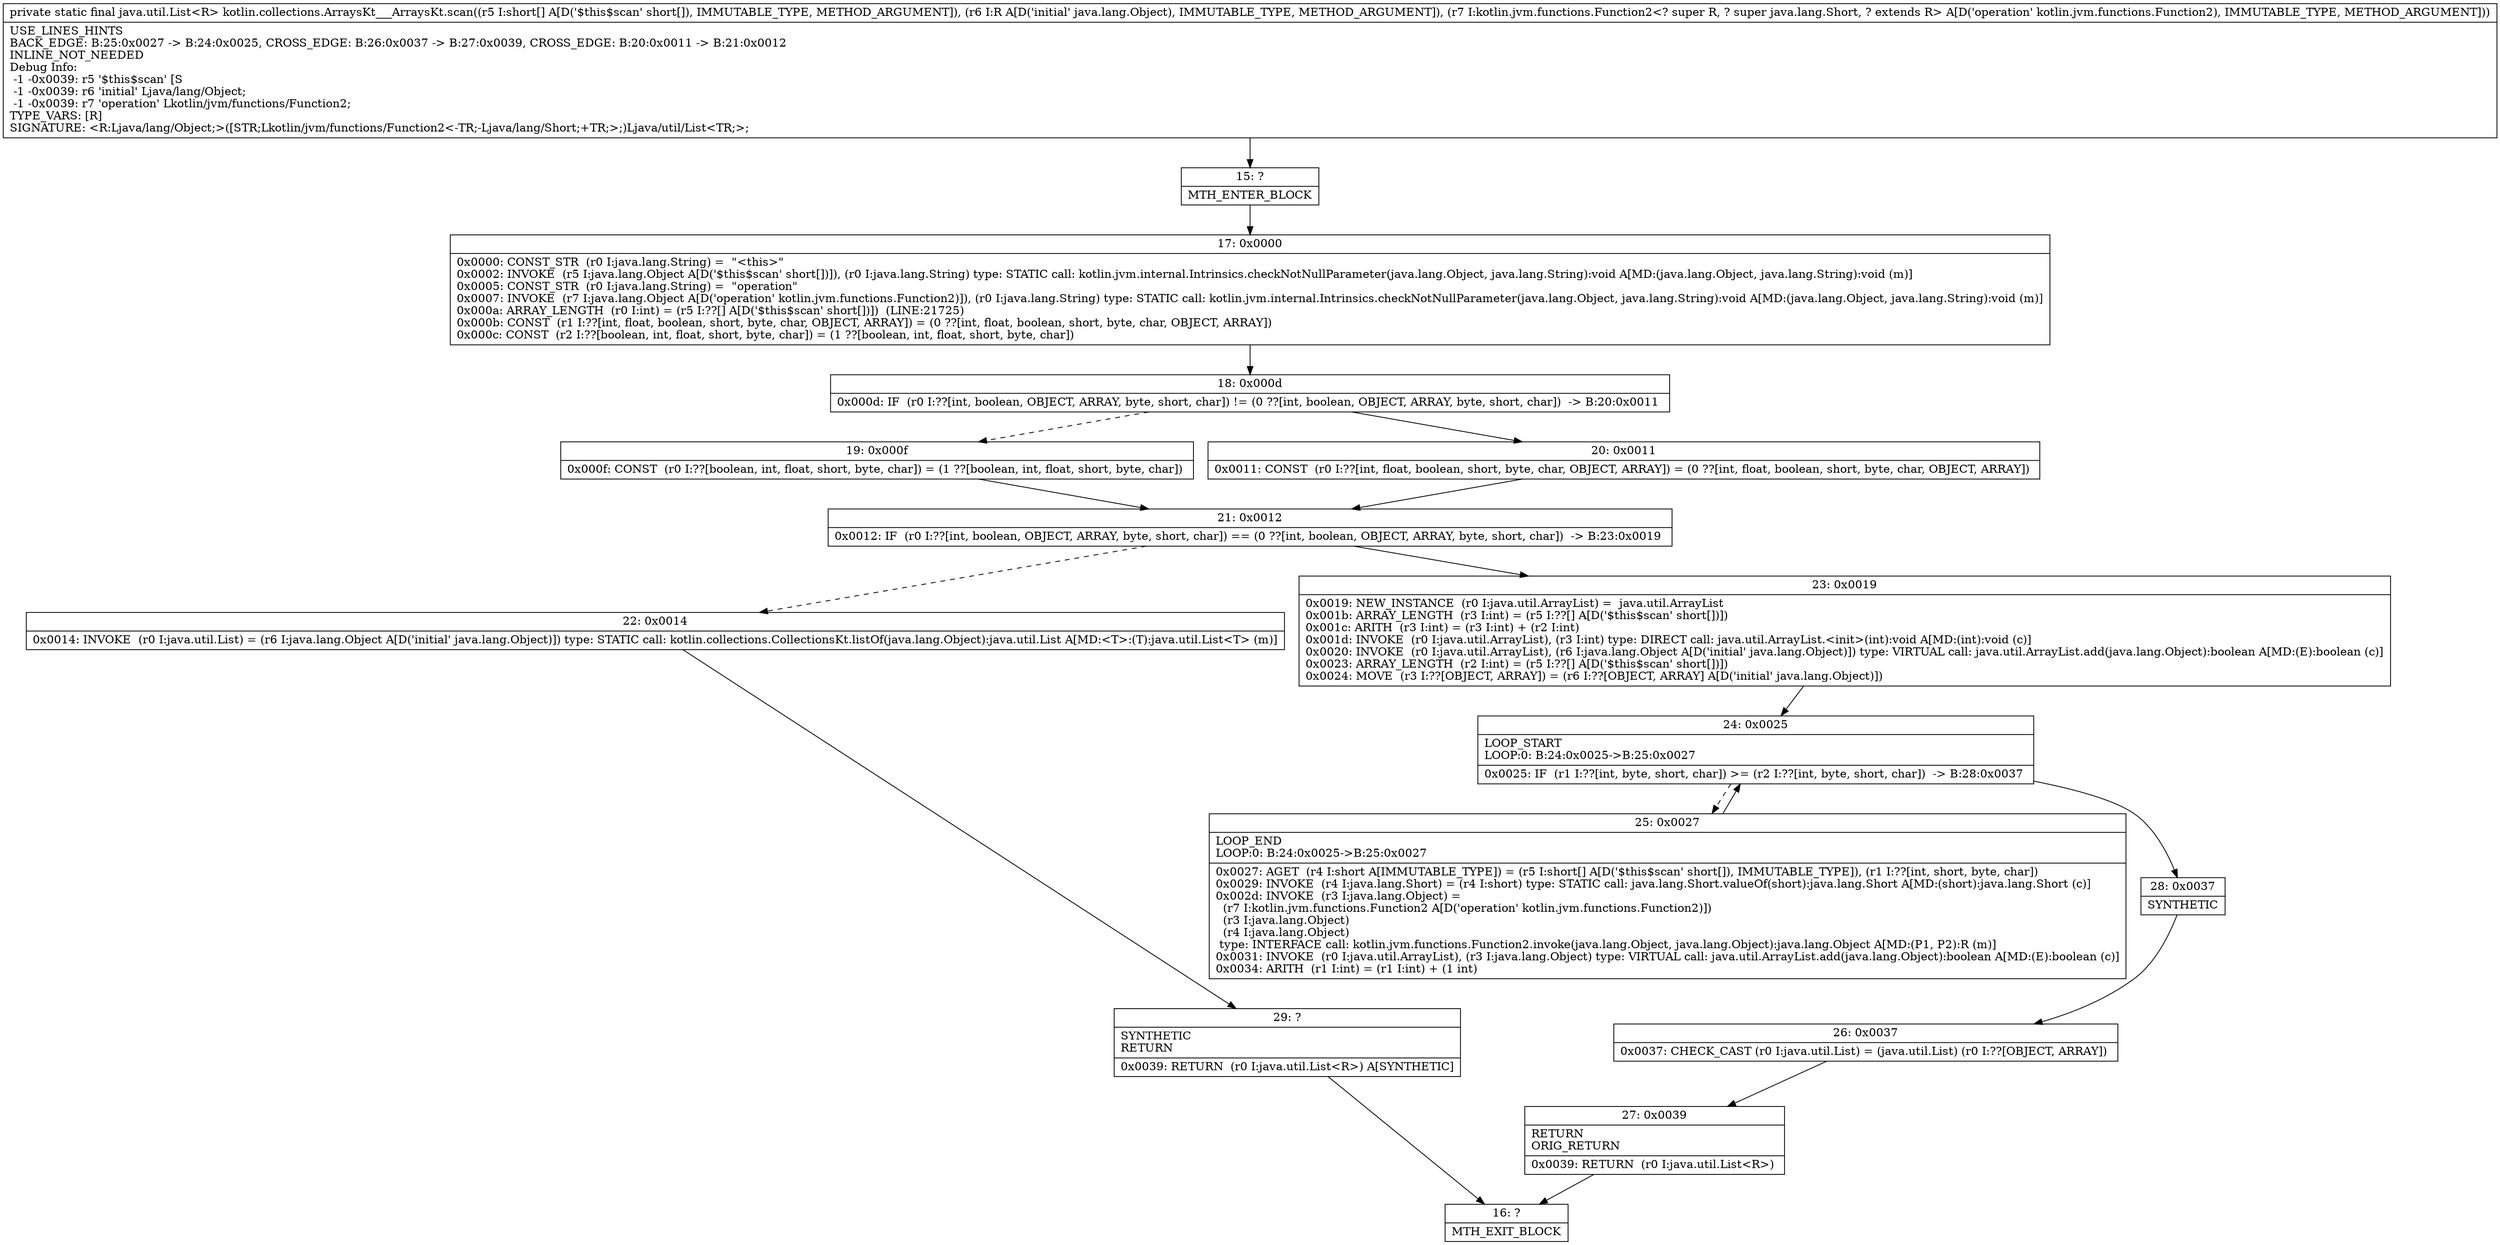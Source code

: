 digraph "CFG forkotlin.collections.ArraysKt___ArraysKt.scan([SLjava\/lang\/Object;Lkotlin\/jvm\/functions\/Function2;)Ljava\/util\/List;" {
Node_15 [shape=record,label="{15\:\ ?|MTH_ENTER_BLOCK\l}"];
Node_17 [shape=record,label="{17\:\ 0x0000|0x0000: CONST_STR  (r0 I:java.lang.String) =  \"\<this\>\" \l0x0002: INVOKE  (r5 I:java.lang.Object A[D('$this$scan' short[])]), (r0 I:java.lang.String) type: STATIC call: kotlin.jvm.internal.Intrinsics.checkNotNullParameter(java.lang.Object, java.lang.String):void A[MD:(java.lang.Object, java.lang.String):void (m)]\l0x0005: CONST_STR  (r0 I:java.lang.String) =  \"operation\" \l0x0007: INVOKE  (r7 I:java.lang.Object A[D('operation' kotlin.jvm.functions.Function2)]), (r0 I:java.lang.String) type: STATIC call: kotlin.jvm.internal.Intrinsics.checkNotNullParameter(java.lang.Object, java.lang.String):void A[MD:(java.lang.Object, java.lang.String):void (m)]\l0x000a: ARRAY_LENGTH  (r0 I:int) = (r5 I:??[] A[D('$this$scan' short[])])  (LINE:21725)\l0x000b: CONST  (r1 I:??[int, float, boolean, short, byte, char, OBJECT, ARRAY]) = (0 ??[int, float, boolean, short, byte, char, OBJECT, ARRAY]) \l0x000c: CONST  (r2 I:??[boolean, int, float, short, byte, char]) = (1 ??[boolean, int, float, short, byte, char]) \l}"];
Node_18 [shape=record,label="{18\:\ 0x000d|0x000d: IF  (r0 I:??[int, boolean, OBJECT, ARRAY, byte, short, char]) != (0 ??[int, boolean, OBJECT, ARRAY, byte, short, char])  \-\> B:20:0x0011 \l}"];
Node_19 [shape=record,label="{19\:\ 0x000f|0x000f: CONST  (r0 I:??[boolean, int, float, short, byte, char]) = (1 ??[boolean, int, float, short, byte, char]) \l}"];
Node_21 [shape=record,label="{21\:\ 0x0012|0x0012: IF  (r0 I:??[int, boolean, OBJECT, ARRAY, byte, short, char]) == (0 ??[int, boolean, OBJECT, ARRAY, byte, short, char])  \-\> B:23:0x0019 \l}"];
Node_22 [shape=record,label="{22\:\ 0x0014|0x0014: INVOKE  (r0 I:java.util.List) = (r6 I:java.lang.Object A[D('initial' java.lang.Object)]) type: STATIC call: kotlin.collections.CollectionsKt.listOf(java.lang.Object):java.util.List A[MD:\<T\>:(T):java.util.List\<T\> (m)]\l}"];
Node_29 [shape=record,label="{29\:\ ?|SYNTHETIC\lRETURN\l|0x0039: RETURN  (r0 I:java.util.List\<R\>) A[SYNTHETIC]\l}"];
Node_16 [shape=record,label="{16\:\ ?|MTH_EXIT_BLOCK\l}"];
Node_23 [shape=record,label="{23\:\ 0x0019|0x0019: NEW_INSTANCE  (r0 I:java.util.ArrayList) =  java.util.ArrayList \l0x001b: ARRAY_LENGTH  (r3 I:int) = (r5 I:??[] A[D('$this$scan' short[])]) \l0x001c: ARITH  (r3 I:int) = (r3 I:int) + (r2 I:int) \l0x001d: INVOKE  (r0 I:java.util.ArrayList), (r3 I:int) type: DIRECT call: java.util.ArrayList.\<init\>(int):void A[MD:(int):void (c)]\l0x0020: INVOKE  (r0 I:java.util.ArrayList), (r6 I:java.lang.Object A[D('initial' java.lang.Object)]) type: VIRTUAL call: java.util.ArrayList.add(java.lang.Object):boolean A[MD:(E):boolean (c)]\l0x0023: ARRAY_LENGTH  (r2 I:int) = (r5 I:??[] A[D('$this$scan' short[])]) \l0x0024: MOVE  (r3 I:??[OBJECT, ARRAY]) = (r6 I:??[OBJECT, ARRAY] A[D('initial' java.lang.Object)]) \l}"];
Node_24 [shape=record,label="{24\:\ 0x0025|LOOP_START\lLOOP:0: B:24:0x0025\-\>B:25:0x0027\l|0x0025: IF  (r1 I:??[int, byte, short, char]) \>= (r2 I:??[int, byte, short, char])  \-\> B:28:0x0037 \l}"];
Node_25 [shape=record,label="{25\:\ 0x0027|LOOP_END\lLOOP:0: B:24:0x0025\-\>B:25:0x0027\l|0x0027: AGET  (r4 I:short A[IMMUTABLE_TYPE]) = (r5 I:short[] A[D('$this$scan' short[]), IMMUTABLE_TYPE]), (r1 I:??[int, short, byte, char]) \l0x0029: INVOKE  (r4 I:java.lang.Short) = (r4 I:short) type: STATIC call: java.lang.Short.valueOf(short):java.lang.Short A[MD:(short):java.lang.Short (c)]\l0x002d: INVOKE  (r3 I:java.lang.Object) = \l  (r7 I:kotlin.jvm.functions.Function2 A[D('operation' kotlin.jvm.functions.Function2)])\l  (r3 I:java.lang.Object)\l  (r4 I:java.lang.Object)\l type: INTERFACE call: kotlin.jvm.functions.Function2.invoke(java.lang.Object, java.lang.Object):java.lang.Object A[MD:(P1, P2):R (m)]\l0x0031: INVOKE  (r0 I:java.util.ArrayList), (r3 I:java.lang.Object) type: VIRTUAL call: java.util.ArrayList.add(java.lang.Object):boolean A[MD:(E):boolean (c)]\l0x0034: ARITH  (r1 I:int) = (r1 I:int) + (1 int) \l}"];
Node_28 [shape=record,label="{28\:\ 0x0037|SYNTHETIC\l}"];
Node_26 [shape=record,label="{26\:\ 0x0037|0x0037: CHECK_CAST (r0 I:java.util.List) = (java.util.List) (r0 I:??[OBJECT, ARRAY]) \l}"];
Node_27 [shape=record,label="{27\:\ 0x0039|RETURN\lORIG_RETURN\l|0x0039: RETURN  (r0 I:java.util.List\<R\>) \l}"];
Node_20 [shape=record,label="{20\:\ 0x0011|0x0011: CONST  (r0 I:??[int, float, boolean, short, byte, char, OBJECT, ARRAY]) = (0 ??[int, float, boolean, short, byte, char, OBJECT, ARRAY]) \l}"];
MethodNode[shape=record,label="{private static final java.util.List\<R\> kotlin.collections.ArraysKt___ArraysKt.scan((r5 I:short[] A[D('$this$scan' short[]), IMMUTABLE_TYPE, METHOD_ARGUMENT]), (r6 I:R A[D('initial' java.lang.Object), IMMUTABLE_TYPE, METHOD_ARGUMENT]), (r7 I:kotlin.jvm.functions.Function2\<? super R, ? super java.lang.Short, ? extends R\> A[D('operation' kotlin.jvm.functions.Function2), IMMUTABLE_TYPE, METHOD_ARGUMENT]))  | USE_LINES_HINTS\lBACK_EDGE: B:25:0x0027 \-\> B:24:0x0025, CROSS_EDGE: B:26:0x0037 \-\> B:27:0x0039, CROSS_EDGE: B:20:0x0011 \-\> B:21:0x0012\lINLINE_NOT_NEEDED\lDebug Info:\l  \-1 \-0x0039: r5 '$this$scan' [S\l  \-1 \-0x0039: r6 'initial' Ljava\/lang\/Object;\l  \-1 \-0x0039: r7 'operation' Lkotlin\/jvm\/functions\/Function2;\lTYPE_VARS: [R]\lSIGNATURE: \<R:Ljava\/lang\/Object;\>([STR;Lkotlin\/jvm\/functions\/Function2\<\-TR;\-Ljava\/lang\/Short;+TR;\>;)Ljava\/util\/List\<TR;\>;\l}"];
MethodNode -> Node_15;Node_15 -> Node_17;
Node_17 -> Node_18;
Node_18 -> Node_19[style=dashed];
Node_18 -> Node_20;
Node_19 -> Node_21;
Node_21 -> Node_22[style=dashed];
Node_21 -> Node_23;
Node_22 -> Node_29;
Node_29 -> Node_16;
Node_23 -> Node_24;
Node_24 -> Node_25[style=dashed];
Node_24 -> Node_28;
Node_25 -> Node_24;
Node_28 -> Node_26;
Node_26 -> Node_27;
Node_27 -> Node_16;
Node_20 -> Node_21;
}

